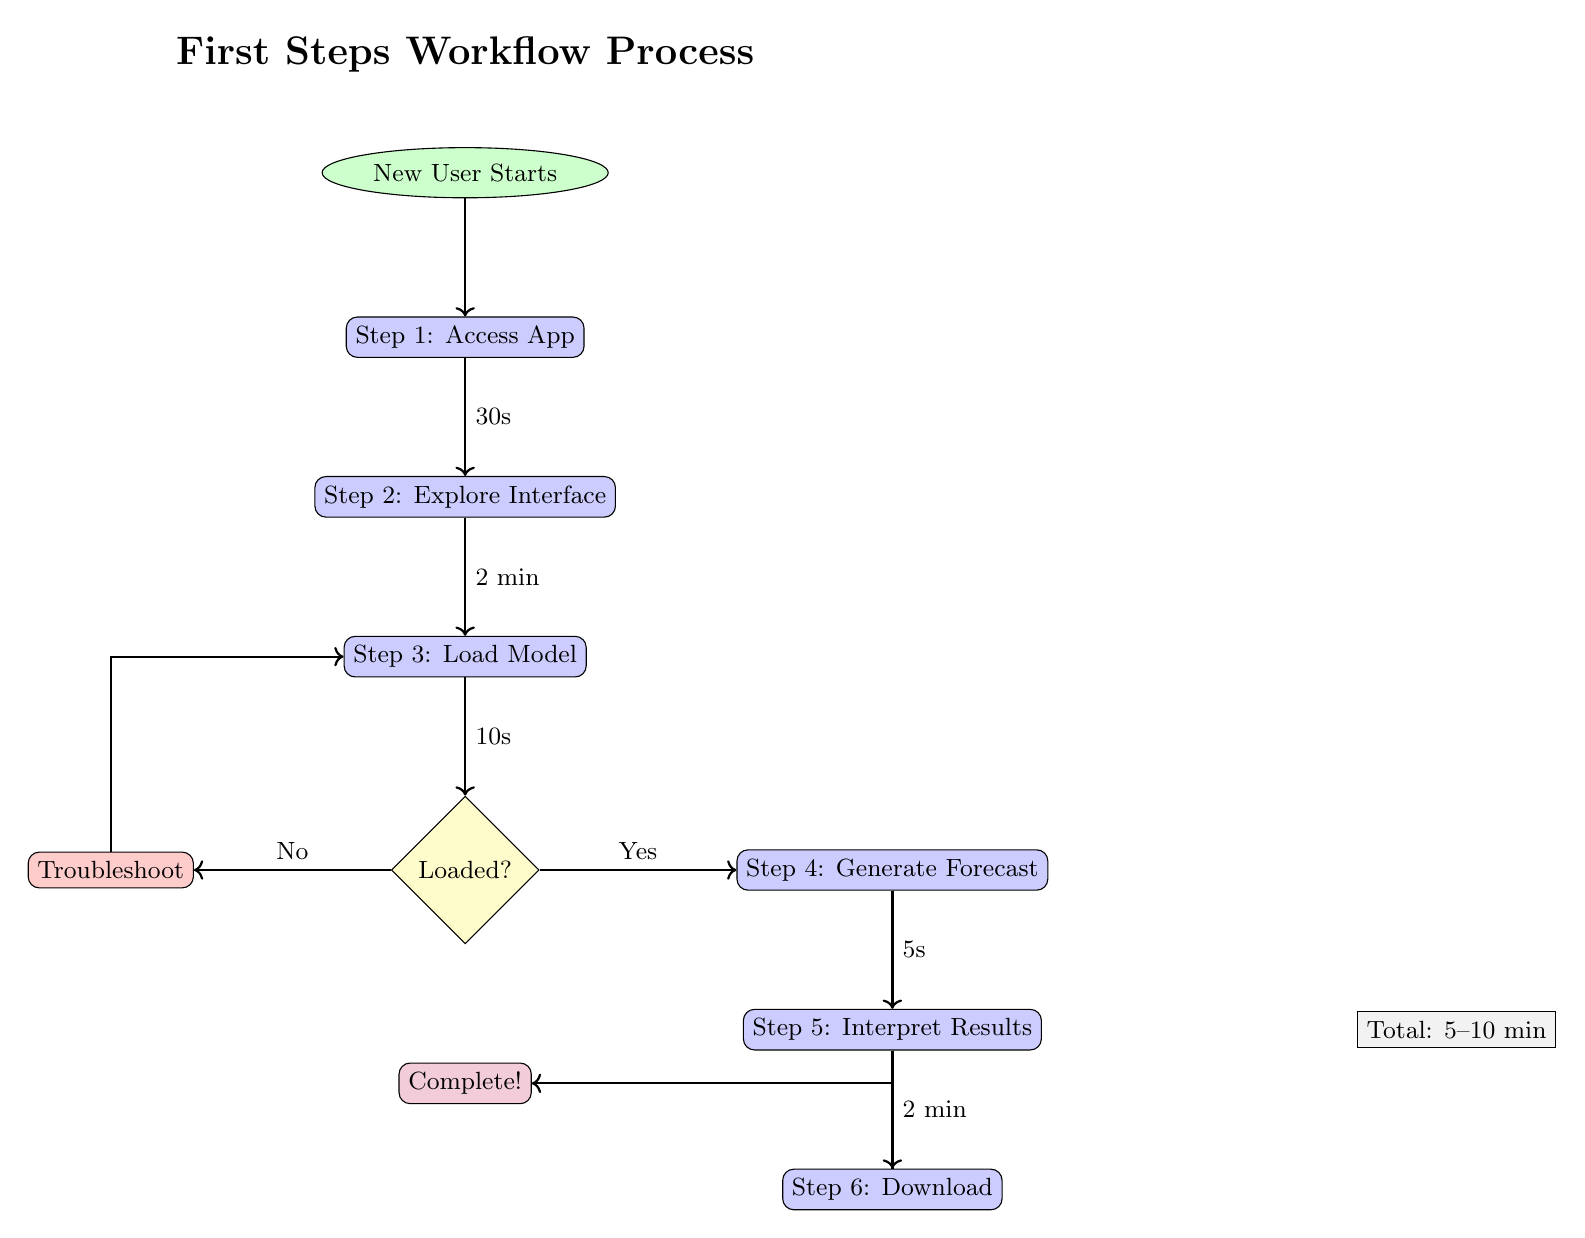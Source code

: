 \begin{tikzpicture}[node distance=1.5cm and 2.5cm, every node/.style={font=\small}]
	% Title
	\node at (0,6) {\Large\textbf{First Steps Workflow Process}};
	
	% Start
	\node[ellipse, draw, fill=green!20] (start) at (0,4.5) {New User Starts};
	
	% Step 1
	\node[rectangle, draw, fill=blue!20, rounded corners, below=of start] (step1) {Step 1: Access App};
	
	% Step 2
	\node[rectangle, draw, fill=blue!20, rounded corners, below=of step1] (step2) {Step 2: Explore Interface};
	
	% Step 3
	\node[rectangle, draw, fill=blue!20, rounded corners, below=of step2] (step3) {Step 3: Load Model};
	
	% Decision
	\node[diamond, draw, fill=yellow!20, below=of step3] (decision) {Loaded?};
	
	% Troubleshoot (left)
	\node[rectangle, draw, fill=red!20, rounded corners, left=of decision] (trouble) {Troubleshoot};
	
	% Step 4 (right)
	\node[rectangle, draw, fill=blue!20, rounded corners, right=of decision] (step4) {Step 4: Generate Forecast};
	
	% Step 5
	\node[rectangle, draw, fill=blue!20, rounded corners, below=of step4] (step5) {Step 5: Interpret Results};
	
	% Step 6
	\node[rectangle, draw, fill=blue!20, rounded corners, below=of step5] (step6) {Step 6: Download};
	
	% Complete
	\node[rectangle, draw, fill=purple!20, rounded corners, below=of decision] (complete) {Complete!};
	
	% Total Time Box
	\node[rectangle, draw, fill=gray!10, right=of step5, xshift=1.5cm] (total) {Total: 5–10 min};
	
	% Arrows
	\draw[->, thick] (start) -- (step1);
	\draw[->, thick] (step1) -- node[right] {30s} (step2);
	\draw[->, thick] (step2) -- node[right] {2 min} (step3);
	\draw[->, thick] (step3) -- node[right] {10s} (decision);
	
	\draw[->, thick] (decision) -- node[above] {Yes} (step4);
	\draw[->, thick] (step4) -- node[right] {5s} (step5);
	\draw[->, thick] (step5) -- node[right] {2 min} (step6);
	\draw[->, thick] (step6) |- (complete);
	
	\draw[->, thick] (decision) -- node[above] {No} (trouble);
	\draw[->, thick] (trouble) |- (step3);
	
\end{tikzpicture}
